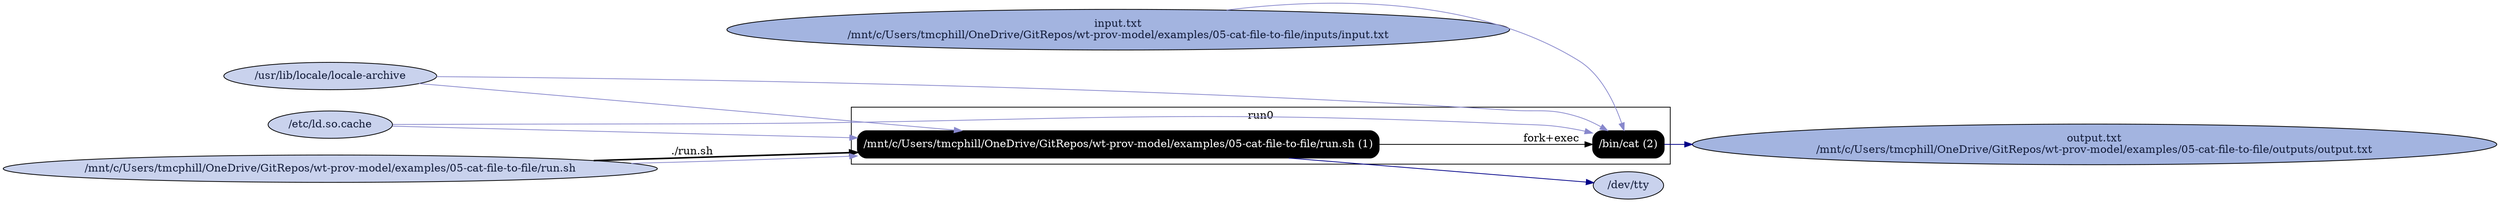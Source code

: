 digraph G {
    rankdir=LR;

    /* programs */
    node [shape=box fontcolor=white fillcolor=black style="filled,rounded"];
    subgraph cluster_run0 {
        label="run0";
        prog0 [label="/mnt/c/Users/tmcphill/OneDrive/GitRepos/wt-prov-model/examples/05-cat-file-to-file/run.sh (1)"];
        prog1 [label="/bin/cat (2)"];
        prog0 -> prog1 [label="fork+exec"];
    }

    node [shape=ellipse fontcolor="#131C39" fillcolor="#C9D2ED"];

    /* other files */
    "/dev/tty";
    "/etc/ld.so.cache";
    "/mnt/c/Users/tmcphill/OneDrive/GitRepos/wt-prov-model/examples/05-cat-file-to-file/inputs/input.txt" [fillcolor="#A3B4E0", label="input.txt\n/mnt/c/Users/tmcphill/OneDrive/GitRepos/wt-prov-model/examples/05-cat-file-to-file/inputs/input.txt"];
    "/mnt/c/Users/tmcphill/OneDrive/GitRepos/wt-prov-model/examples/05-cat-file-to-file/outputs/output.txt" [fillcolor="#A3B4E0", label="output.txt\n/mnt/c/Users/tmcphill/OneDrive/GitRepos/wt-prov-model/examples/05-cat-file-to-file/outputs/output.txt"];
    "/mnt/c/Users/tmcphill/OneDrive/GitRepos/wt-prov-model/examples/05-cat-file-to-file/run.sh";
    "/usr/lib/locale/locale-archive";

    "/mnt/c/Users/tmcphill/OneDrive/GitRepos/wt-prov-model/examples/05-cat-file-to-file/run.sh" -> prog0 [style=bold, label="./run.sh"];
    "/etc/ld.so.cache" -> prog0 [color="#8888CC"];
    prog0 -> "/dev/tty" [color="#000088"];
    "/usr/lib/locale/locale-archive" -> prog0 [color="#8888CC"];
    "/mnt/c/Users/tmcphill/OneDrive/GitRepos/wt-prov-model/examples/05-cat-file-to-file/run.sh" -> prog0 [color="#8888CC"];
    prog1 -> "/mnt/c/Users/tmcphill/OneDrive/GitRepos/wt-prov-model/examples/05-cat-file-to-file/outputs/output.txt" [color="#000088"];
    "/etc/ld.so.cache" -> prog1 [color="#8888CC"];
    "/usr/lib/locale/locale-archive" -> prog1 [color="#8888CC"];
    "/mnt/c/Users/tmcphill/OneDrive/GitRepos/wt-prov-model/examples/05-cat-file-to-file/inputs/input.txt" -> prog1 [color="#8888CC"];
}
